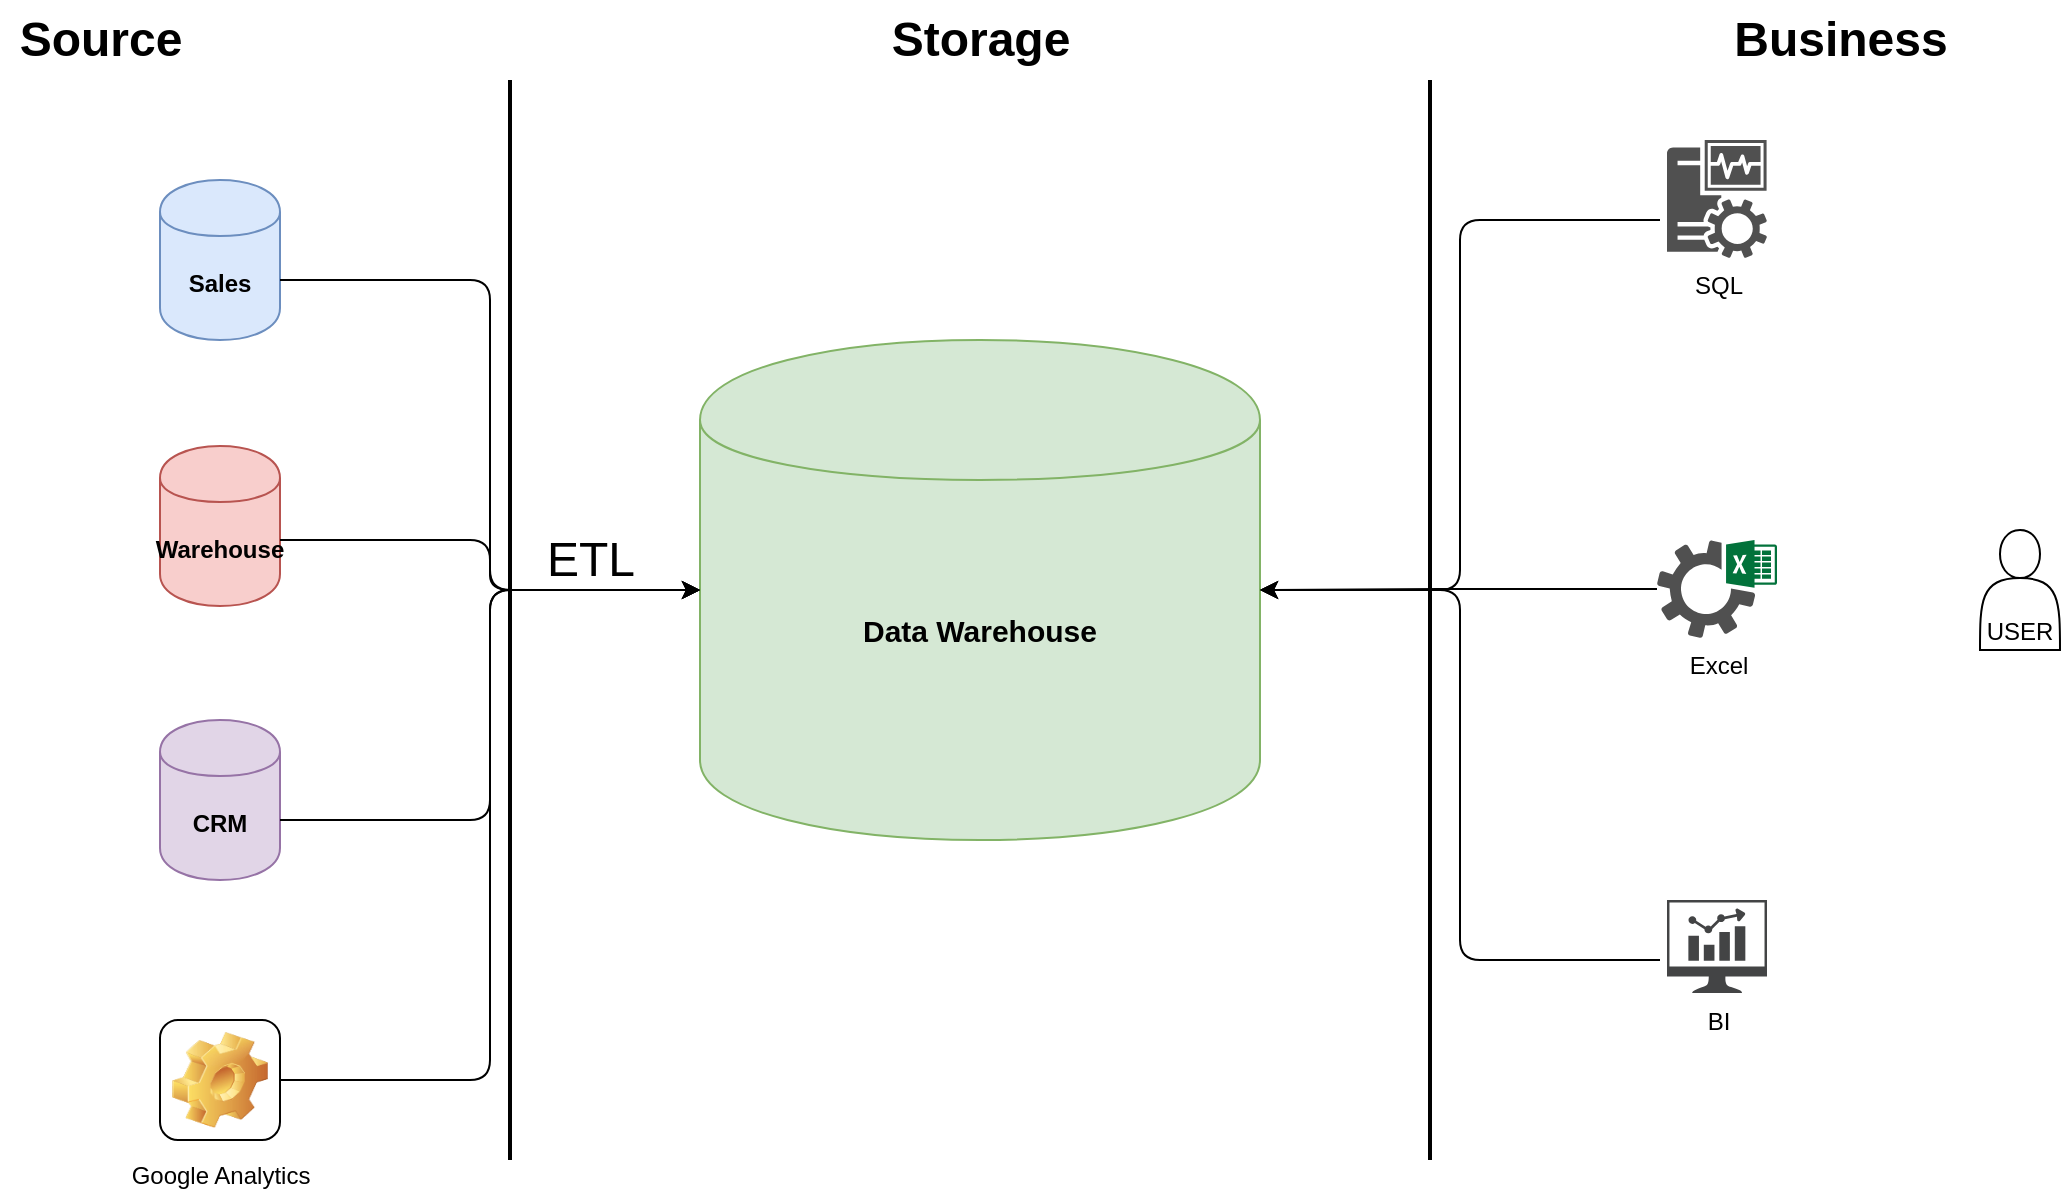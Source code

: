 <mxfile version="14.1.8" type="device"><diagram name="Page-1" id="e7e014a7-5840-1c2e-5031-d8a46d1fe8dd"><mxGraphModel dx="1086" dy="966" grid="1" gridSize="10" guides="1" tooltips="1" connect="1" arrows="1" fold="1" page="1" pageScale="1" pageWidth="1169" pageHeight="826" background="#ffffff" math="0" shadow="0"><root><mxCell id="0"/><mxCell id="1" parent="0"/><mxCell id="Z4nZVWNAkoF6ZCZfa0Y8-45" value="&lt;b&gt;&lt;font style=&quot;font-size: 15px&quot;&gt;Data Warehouse&lt;/font&gt;&lt;/b&gt;" style="shape=cylinder;whiteSpace=wrap;html=1;boundedLbl=1;backgroundOutline=1;fillColor=#d5e8d4;strokeColor=#82b366;" vertex="1" parent="1"><mxGeometry x="440" y="280" width="280" height="250" as="geometry"/></mxCell><mxCell id="Z4nZVWNAkoF6ZCZfa0Y8-46" value="" style="line;strokeWidth=2;direction=south;html=1;" vertex="1" parent="1"><mxGeometry x="340" y="150" width="10" height="540" as="geometry"/></mxCell><mxCell id="Z4nZVWNAkoF6ZCZfa0Y8-47" value="" style="line;strokeWidth=2;direction=south;html=1;" vertex="1" parent="1"><mxGeometry x="800" y="150" width="10" height="540" as="geometry"/></mxCell><mxCell id="Z4nZVWNAkoF6ZCZfa0Y8-48" value="Source" style="text;strokeColor=none;fillColor=none;html=1;fontSize=24;fontStyle=1;verticalAlign=middle;align=center;" vertex="1" parent="1"><mxGeometry x="90" y="110" width="100" height="40" as="geometry"/></mxCell><mxCell id="Z4nZVWNAkoF6ZCZfa0Y8-49" value="Storage" style="text;strokeColor=none;fillColor=none;html=1;fontSize=24;fontStyle=1;verticalAlign=middle;align=center;" vertex="1" parent="1"><mxGeometry x="530" y="110" width="100" height="40" as="geometry"/></mxCell><mxCell id="Z4nZVWNAkoF6ZCZfa0Y8-50" value="Business" style="text;strokeColor=none;fillColor=none;html=1;fontSize=24;fontStyle=1;verticalAlign=middle;align=center;" vertex="1" parent="1"><mxGeometry x="960" y="110" width="100" height="40" as="geometry"/></mxCell><mxCell id="Z4nZVWNAkoF6ZCZfa0Y8-51" value="&lt;b&gt;Sales&lt;/b&gt;" style="shape=cylinder;whiteSpace=wrap;html=1;boundedLbl=1;backgroundOutline=1;fillColor=#dae8fc;strokeColor=#6c8ebf;" vertex="1" parent="1"><mxGeometry x="170" y="200" width="60" height="80" as="geometry"/></mxCell><mxCell id="Z4nZVWNAkoF6ZCZfa0Y8-52" value="&lt;b&gt;Warehouse&lt;/b&gt;" style="shape=cylinder;whiteSpace=wrap;html=1;boundedLbl=1;backgroundOutline=1;fillColor=#f8cecc;strokeColor=#b85450;" vertex="1" parent="1"><mxGeometry x="170" y="333" width="60" height="80" as="geometry"/></mxCell><mxCell id="Z4nZVWNAkoF6ZCZfa0Y8-53" value="&lt;b&gt;CRM&lt;/b&gt;" style="shape=cylinder;whiteSpace=wrap;html=1;boundedLbl=1;backgroundOutline=1;fillColor=#e1d5e7;strokeColor=#9673a6;" vertex="1" parent="1"><mxGeometry x="170" y="470" width="60" height="80" as="geometry"/></mxCell><mxCell id="Z4nZVWNAkoF6ZCZfa0Y8-54" value="Google Analytics" style="icon;html=1;image=img/clipart/Gear_128x128.png" vertex="1" parent="1"><mxGeometry x="170" y="620" width="60" height="60" as="geometry"/></mxCell><mxCell id="Z4nZVWNAkoF6ZCZfa0Y8-57" value="" style="edgeStyle=elbowEdgeStyle;elbow=horizontal;endArrow=classic;html=1;" edge="1" parent="1" target="Z4nZVWNAkoF6ZCZfa0Y8-45"><mxGeometry width="50" height="50" relative="1" as="geometry"><mxPoint x="230" y="650" as="sourcePoint"/><mxPoint x="280" y="600" as="targetPoint"/></mxGeometry></mxCell><mxCell id="Z4nZVWNAkoF6ZCZfa0Y8-58" value="" style="edgeStyle=elbowEdgeStyle;elbow=horizontal;endArrow=classic;html=1;entryX=0;entryY=0.5;entryDx=0;entryDy=0;" edge="1" parent="1" target="Z4nZVWNAkoF6ZCZfa0Y8-45"><mxGeometry width="50" height="50" relative="1" as="geometry"><mxPoint x="230" y="520" as="sourcePoint"/><mxPoint x="280" y="470" as="targetPoint"/></mxGeometry></mxCell><mxCell id="Z4nZVWNAkoF6ZCZfa0Y8-60" value="" style="edgeStyle=elbowEdgeStyle;elbow=horizontal;endArrow=classic;html=1;entryX=0;entryY=0.5;entryDx=0;entryDy=0;" edge="1" parent="1" target="Z4nZVWNAkoF6ZCZfa0Y8-45"><mxGeometry width="50" height="50" relative="1" as="geometry"><mxPoint x="230" y="380" as="sourcePoint"/><mxPoint x="280" y="330" as="targetPoint"/></mxGeometry></mxCell><mxCell id="Z4nZVWNAkoF6ZCZfa0Y8-61" value="" style="edgeStyle=elbowEdgeStyle;elbow=horizontal;endArrow=classic;html=1;entryX=0;entryY=0.5;entryDx=0;entryDy=0;" edge="1" parent="1" target="Z4nZVWNAkoF6ZCZfa0Y8-45"><mxGeometry width="50" height="50" relative="1" as="geometry"><mxPoint x="230" y="250" as="sourcePoint"/><mxPoint x="280" y="200" as="targetPoint"/></mxGeometry></mxCell><mxCell id="Z4nZVWNAkoF6ZCZfa0Y8-62" value="ETL" style="text;strokeColor=none;fillColor=none;html=1;fontSize=24;fontStyle=0;verticalAlign=middle;align=center;" vertex="1" parent="1"><mxGeometry x="340" y="380" width="90" height="20" as="geometry"/></mxCell><mxCell id="Z4nZVWNAkoF6ZCZfa0Y8-66" value="Excel" style="pointerEvents=1;shadow=0;dashed=0;html=1;strokeColor=none;fillColor=#505050;labelPosition=center;verticalLabelPosition=bottom;verticalAlign=top;outlineConnect=0;align=center;shape=mxgraph.office.services.excel_services;" vertex="1" parent="1"><mxGeometry x="918.5" y="380" width="60" height="49" as="geometry"/></mxCell><mxCell id="Z4nZVWNAkoF6ZCZfa0Y8-67" value="SQL" style="pointerEvents=1;shadow=0;dashed=0;html=1;strokeColor=none;fillColor=#505050;labelPosition=center;verticalLabelPosition=bottom;verticalAlign=top;outlineConnect=0;align=center;shape=mxgraph.office.servers.monitoring_sql_reporting_services;" vertex="1" parent="1"><mxGeometry x="923.5" y="180" width="50" height="59" as="geometry"/></mxCell><mxCell id="Z4nZVWNAkoF6ZCZfa0Y8-71" value="BI" style="pointerEvents=1;shadow=0;dashed=0;html=1;strokeColor=none;fillColor=#434445;aspect=fixed;labelPosition=center;verticalLabelPosition=bottom;verticalAlign=top;align=center;outlineConnect=0;shape=mxgraph.vvd.nsx_dashboard;" vertex="1" parent="1"><mxGeometry x="923.5" y="560" width="50" height="46.5" as="geometry"/></mxCell><mxCell id="Z4nZVWNAkoF6ZCZfa0Y8-72" value="" style="edgeStyle=elbowEdgeStyle;elbow=horizontal;endArrow=classic;html=1;entryX=1;entryY=0.5;entryDx=0;entryDy=0;" edge="1" parent="1" target="Z4nZVWNAkoF6ZCZfa0Y8-45"><mxGeometry width="50" height="50" relative="1" as="geometry"><mxPoint x="920" y="220" as="sourcePoint"/><mxPoint x="900" y="260" as="targetPoint"/></mxGeometry></mxCell><mxCell id="Z4nZVWNAkoF6ZCZfa0Y8-73" value="" style="edgeStyle=elbowEdgeStyle;elbow=horizontal;endArrow=classic;html=1;" edge="1" parent="1" source="Z4nZVWNAkoF6ZCZfa0Y8-66"><mxGeometry width="50" height="50" relative="1" as="geometry"><mxPoint x="850" y="410" as="sourcePoint"/><mxPoint x="720" y="405" as="targetPoint"/></mxGeometry></mxCell><mxCell id="Z4nZVWNAkoF6ZCZfa0Y8-74" value="" style="edgeStyle=elbowEdgeStyle;elbow=horizontal;endArrow=classic;html=1;entryX=1;entryY=0.5;entryDx=0;entryDy=0;" edge="1" parent="1" target="Z4nZVWNAkoF6ZCZfa0Y8-45"><mxGeometry width="50" height="50" relative="1" as="geometry"><mxPoint x="920" y="590" as="sourcePoint"/><mxPoint x="620" y="360" as="targetPoint"/></mxGeometry></mxCell><mxCell id="Z4nZVWNAkoF6ZCZfa0Y8-75" value="USER" style="shape=actor;whiteSpace=wrap;html=1;verticalAlign=bottom;" vertex="1" parent="1"><mxGeometry x="1080" y="375" width="40" height="60" as="geometry"/></mxCell></root></mxGraphModel></diagram></mxfile>